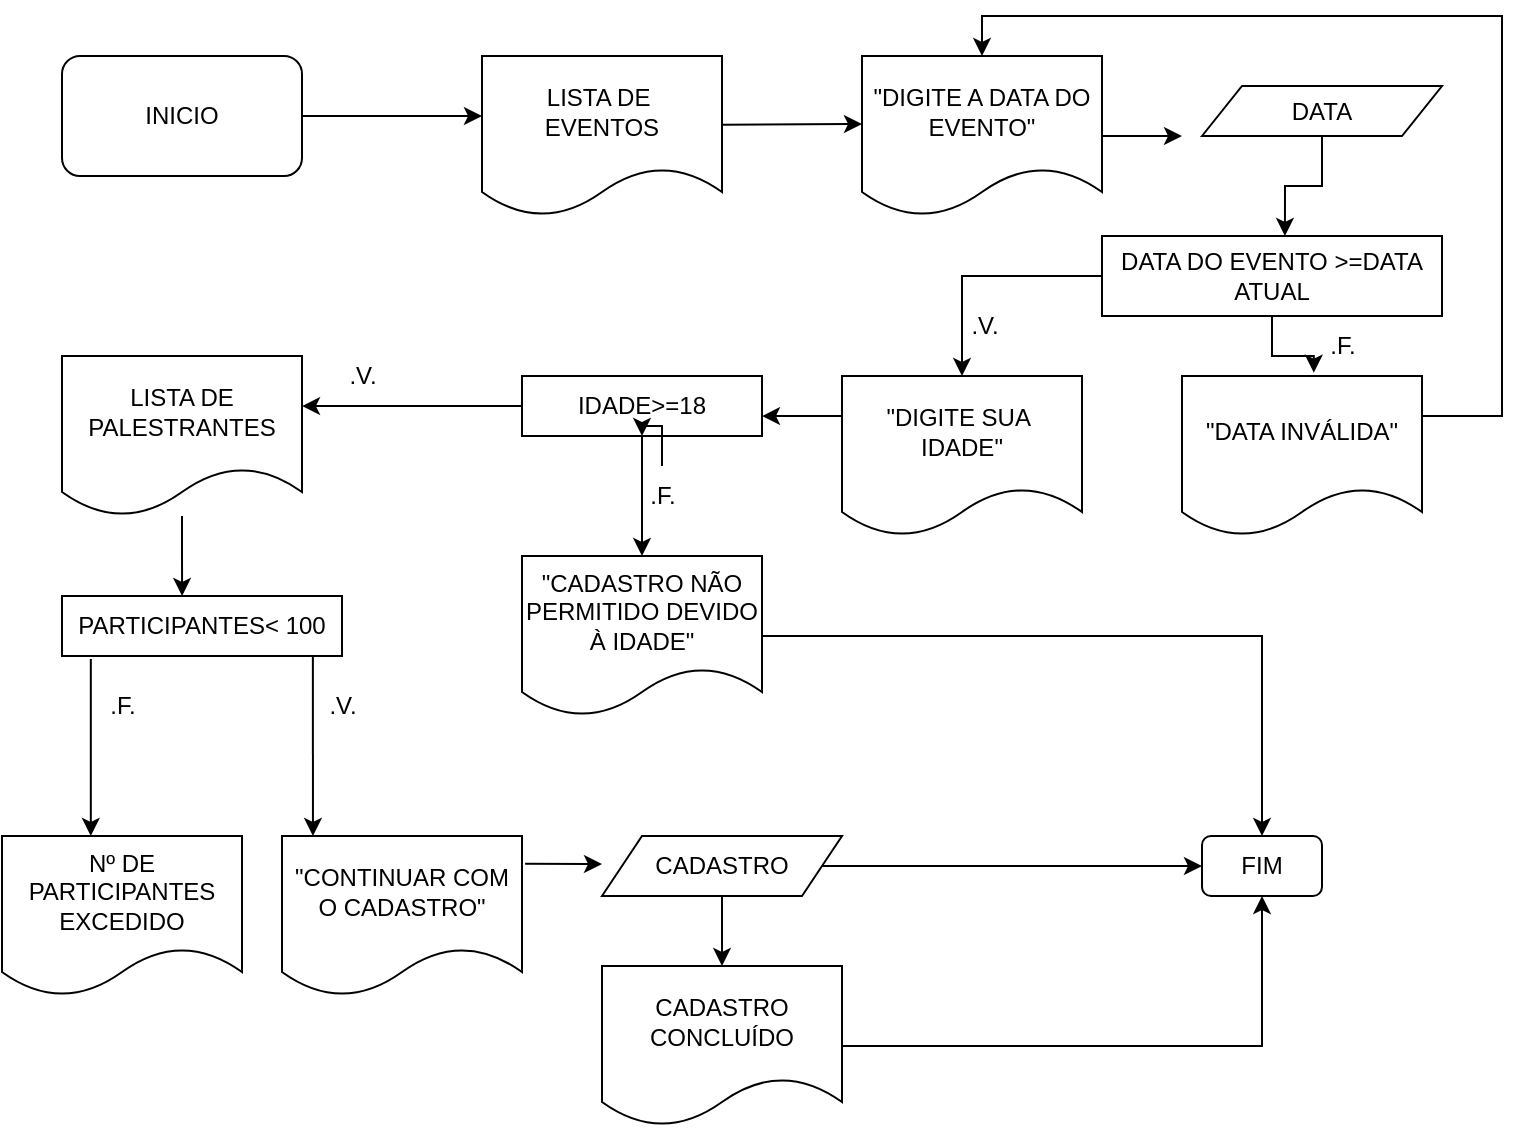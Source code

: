<mxfile version="20.2.3" type="device"><diagram id="vzkTd10HqHL1Lt94eisP" name="Página-1"><mxGraphModel dx="868" dy="482" grid="1" gridSize="10" guides="1" tooltips="1" connect="1" arrows="1" fold="1" page="1" pageScale="1" pageWidth="827" pageHeight="1169" math="0" shadow="0"><root><mxCell id="0"/><mxCell id="1" parent="0"/><mxCell id="89EtqMh-9Gm-HsxGxYqB-2" style="edgeStyle=orthogonalEdgeStyle;rounded=0;orthogonalLoop=1;jettySize=auto;html=1;" parent="1" source="89EtqMh-9Gm-HsxGxYqB-1" edge="1"><mxGeometry relative="1" as="geometry"><mxPoint x="250" y="80" as="targetPoint"/></mxGeometry></mxCell><mxCell id="89EtqMh-9Gm-HsxGxYqB-1" value="INICIO" style="rounded=1;whiteSpace=wrap;html=1;" parent="1" vertex="1"><mxGeometry x="40" y="50" width="120" height="60" as="geometry"/></mxCell><mxCell id="89EtqMh-9Gm-HsxGxYqB-3" value="LISTA DE&amp;nbsp;&lt;br&gt;EVENTOS" style="shape=document;whiteSpace=wrap;html=1;boundedLbl=1;" parent="1" vertex="1"><mxGeometry x="250" y="50" width="120" height="80" as="geometry"/></mxCell><mxCell id="89EtqMh-9Gm-HsxGxYqB-6" value="" style="endArrow=classic;html=1;rounded=0;exitX=1.004;exitY=0.429;exitDx=0;exitDy=0;exitPerimeter=0;" parent="1" source="89EtqMh-9Gm-HsxGxYqB-3" edge="1"><mxGeometry width="50" height="50" relative="1" as="geometry"><mxPoint x="360" y="280" as="sourcePoint"/><mxPoint x="440" y="84" as="targetPoint"/></mxGeometry></mxCell><mxCell id="89EtqMh-9Gm-HsxGxYqB-12" style="edgeStyle=orthogonalEdgeStyle;rounded=0;orthogonalLoop=1;jettySize=auto;html=1;" parent="1" source="89EtqMh-9Gm-HsxGxYqB-7" edge="1"><mxGeometry relative="1" as="geometry"><mxPoint x="600" y="90" as="targetPoint"/></mxGeometry></mxCell><mxCell id="89EtqMh-9Gm-HsxGxYqB-7" value="&quot;DIGITE A DATA DO EVENTO&quot;" style="shape=document;whiteSpace=wrap;html=1;boundedLbl=1;" parent="1" vertex="1"><mxGeometry x="440" y="50" width="120" height="80" as="geometry"/></mxCell><mxCell id="89EtqMh-9Gm-HsxGxYqB-11" style="edgeStyle=orthogonalEdgeStyle;rounded=0;orthogonalLoop=1;jettySize=auto;html=1;entryX=0.538;entryY=0;entryDx=0;entryDy=0;entryPerimeter=0;" parent="1" source="89EtqMh-9Gm-HsxGxYqB-8" target="89EtqMh-9Gm-HsxGxYqB-9" edge="1"><mxGeometry relative="1" as="geometry"/></mxCell><mxCell id="89EtqMh-9Gm-HsxGxYqB-8" value="DATA" style="shape=parallelogram;perimeter=parallelogramPerimeter;whiteSpace=wrap;html=1;fixedSize=1;" parent="1" vertex="1"><mxGeometry x="610" y="65" width="120" height="25" as="geometry"/></mxCell><mxCell id="89EtqMh-9Gm-HsxGxYqB-18" style="edgeStyle=orthogonalEdgeStyle;rounded=0;orthogonalLoop=1;jettySize=auto;html=1;entryX=0.5;entryY=0;entryDx=0;entryDy=0;" parent="1" source="89EtqMh-9Gm-HsxGxYqB-9" target="89EtqMh-9Gm-HsxGxYqB-16" edge="1"><mxGeometry relative="1" as="geometry"/></mxCell><mxCell id="89EtqMh-9Gm-HsxGxYqB-19" style="edgeStyle=orthogonalEdgeStyle;rounded=0;orthogonalLoop=1;jettySize=auto;html=1;entryX=0.549;entryY=-0.021;entryDx=0;entryDy=0;entryPerimeter=0;" parent="1" source="89EtqMh-9Gm-HsxGxYqB-9" target="89EtqMh-9Gm-HsxGxYqB-15" edge="1"><mxGeometry relative="1" as="geometry"/></mxCell><mxCell id="89EtqMh-9Gm-HsxGxYqB-9" value="DATA DO EVENTO &amp;gt;=DATA ATUAL" style="rounded=0;whiteSpace=wrap;html=1;" parent="1" vertex="1"><mxGeometry x="560" y="140" width="170" height="40" as="geometry"/></mxCell><mxCell id="89EtqMh-9Gm-HsxGxYqB-15" value="&quot;DATA INVÁLIDA&quot;" style="shape=document;whiteSpace=wrap;html=1;boundedLbl=1;" parent="1" vertex="1"><mxGeometry x="600" y="210" width="120" height="80" as="geometry"/></mxCell><mxCell id="89EtqMh-9Gm-HsxGxYqB-16" value="&quot;DIGITE SUA&amp;nbsp;&lt;br&gt;IDADE&quot;" style="shape=document;whiteSpace=wrap;html=1;boundedLbl=1;" parent="1" vertex="1"><mxGeometry x="430" y="210" width="120" height="80" as="geometry"/></mxCell><mxCell id="89EtqMh-9Gm-HsxGxYqB-17" value="" style="endArrow=classic;html=1;rounded=0;exitX=1;exitY=0.25;exitDx=0;exitDy=0;entryX=0.5;entryY=0;entryDx=0;entryDy=0;" parent="1" source="89EtqMh-9Gm-HsxGxYqB-15" target="89EtqMh-9Gm-HsxGxYqB-7" edge="1"><mxGeometry width="50" height="50" relative="1" as="geometry"><mxPoint x="740" y="280" as="sourcePoint"/><mxPoint x="500" y="30" as="targetPoint"/><Array as="points"><mxPoint x="760" y="230"/><mxPoint x="760" y="30"/><mxPoint x="500" y="30"/></Array></mxGeometry></mxCell><mxCell id="89EtqMh-9Gm-HsxGxYqB-20" value=".F." style="text;html=1;align=center;verticalAlign=middle;resizable=0;points=[];autosize=1;strokeColor=none;fillColor=none;" parent="1" vertex="1"><mxGeometry x="660" y="180" width="40" height="30" as="geometry"/></mxCell><mxCell id="89EtqMh-9Gm-HsxGxYqB-22" value=".V." style="text;html=1;align=center;verticalAlign=middle;resizable=0;points=[];autosize=1;strokeColor=none;fillColor=none;" parent="1" vertex="1"><mxGeometry x="481" y="170" width="40" height="30" as="geometry"/></mxCell><mxCell id="89EtqMh-9Gm-HsxGxYqB-27" style="edgeStyle=orthogonalEdgeStyle;rounded=0;orthogonalLoop=1;jettySize=auto;html=1;entryX=1;entryY=0.313;entryDx=0;entryDy=0;entryPerimeter=0;" parent="1" source="89EtqMh-9Gm-HsxGxYqB-23" target="89EtqMh-9Gm-HsxGxYqB-24" edge="1"><mxGeometry relative="1" as="geometry"/></mxCell><mxCell id="89EtqMh-9Gm-HsxGxYqB-28" style="edgeStyle=orthogonalEdgeStyle;rounded=0;orthogonalLoop=1;jettySize=auto;html=1;entryX=0.5;entryY=0;entryDx=0;entryDy=0;" parent="1" source="89EtqMh-9Gm-HsxGxYqB-23" target="89EtqMh-9Gm-HsxGxYqB-25" edge="1"><mxGeometry relative="1" as="geometry"/></mxCell><mxCell id="89EtqMh-9Gm-HsxGxYqB-23" value="IDADE&amp;gt;=18" style="rounded=0;whiteSpace=wrap;html=1;" parent="1" vertex="1"><mxGeometry x="270" y="210" width="120" height="30" as="geometry"/></mxCell><mxCell id="89EtqMh-9Gm-HsxGxYqB-32" style="edgeStyle=orthogonalEdgeStyle;rounded=0;orthogonalLoop=1;jettySize=auto;html=1;entryX=0.429;entryY=0;entryDx=0;entryDy=0;entryPerimeter=0;" parent="1" source="89EtqMh-9Gm-HsxGxYqB-24" target="89EtqMh-9Gm-HsxGxYqB-31" edge="1"><mxGeometry relative="1" as="geometry"/></mxCell><mxCell id="89EtqMh-9Gm-HsxGxYqB-24" value="LISTA DE PALESTRANTES" style="shape=document;whiteSpace=wrap;html=1;boundedLbl=1;" parent="1" vertex="1"><mxGeometry x="40" y="200" width="120" height="80" as="geometry"/></mxCell><mxCell id="89EtqMh-9Gm-HsxGxYqB-25" value="&quot;CADASTRO NÃO PERMITIDO DEVIDO À IDADE&quot;" style="shape=document;whiteSpace=wrap;html=1;boundedLbl=1;" parent="1" vertex="1"><mxGeometry x="270" y="300" width="120" height="80" as="geometry"/></mxCell><mxCell id="89EtqMh-9Gm-HsxGxYqB-26" value="" style="endArrow=classic;html=1;rounded=0;exitX=0;exitY=0.25;exitDx=0;exitDy=0;entryX=1;entryY=0.667;entryDx=0;entryDy=0;entryPerimeter=0;" parent="1" source="89EtqMh-9Gm-HsxGxYqB-16" target="89EtqMh-9Gm-HsxGxYqB-23" edge="1"><mxGeometry width="50" height="50" relative="1" as="geometry"><mxPoint x="410" y="270" as="sourcePoint"/><mxPoint x="460" y="220" as="targetPoint"/></mxGeometry></mxCell><mxCell id="t5fJMMZBCVcW2iti87oQ-1" value="" style="edgeStyle=orthogonalEdgeStyle;rounded=0;orthogonalLoop=1;jettySize=auto;html=1;" edge="1" parent="1" source="89EtqMh-9Gm-HsxGxYqB-29" target="89EtqMh-9Gm-HsxGxYqB-23"><mxGeometry relative="1" as="geometry"/></mxCell><mxCell id="89EtqMh-9Gm-HsxGxYqB-29" value=".F." style="text;html=1;align=center;verticalAlign=middle;resizable=0;points=[];autosize=1;strokeColor=none;fillColor=none;" parent="1" vertex="1"><mxGeometry x="320" y="255" width="40" height="30" as="geometry"/></mxCell><mxCell id="89EtqMh-9Gm-HsxGxYqB-30" value=".V." style="text;html=1;align=center;verticalAlign=middle;resizable=0;points=[];autosize=1;strokeColor=none;fillColor=none;" parent="1" vertex="1"><mxGeometry x="170" y="195" width="40" height="30" as="geometry"/></mxCell><mxCell id="89EtqMh-9Gm-HsxGxYqB-31" value="PARTICIPANTES&amp;lt; 100" style="rounded=0;whiteSpace=wrap;html=1;" parent="1" vertex="1"><mxGeometry x="40" y="320" width="140" height="30" as="geometry"/></mxCell><mxCell id="89EtqMh-9Gm-HsxGxYqB-33" value="&quot;CONTINUAR COM O CADASTRO&quot;" style="shape=document;whiteSpace=wrap;html=1;boundedLbl=1;" parent="1" vertex="1"><mxGeometry x="150" y="440" width="120" height="80" as="geometry"/></mxCell><mxCell id="89EtqMh-9Gm-HsxGxYqB-34" value="Nº DE PARTICIPANTES EXCEDIDO" style="shape=document;whiteSpace=wrap;html=1;boundedLbl=1;" parent="1" vertex="1"><mxGeometry x="10" y="440" width="120" height="80" as="geometry"/></mxCell><mxCell id="89EtqMh-9Gm-HsxGxYqB-36" value="" style="endArrow=classic;html=1;rounded=0;exitX=0.103;exitY=1.051;exitDx=0;exitDy=0;exitPerimeter=0;entryX=0.37;entryY=0;entryDx=0;entryDy=0;entryPerimeter=0;" parent="1" source="89EtqMh-9Gm-HsxGxYqB-31" target="89EtqMh-9Gm-HsxGxYqB-34" edge="1"><mxGeometry width="50" height="50" relative="1" as="geometry"><mxPoint x="200" y="480" as="sourcePoint"/><mxPoint x="250" y="430" as="targetPoint"/></mxGeometry></mxCell><mxCell id="89EtqMh-9Gm-HsxGxYqB-37" value="" style="endArrow=classic;html=1;rounded=0;exitX=0.896;exitY=0.987;exitDx=0;exitDy=0;exitPerimeter=0;entryX=0.129;entryY=0;entryDx=0;entryDy=0;entryPerimeter=0;" parent="1" source="89EtqMh-9Gm-HsxGxYqB-31" target="89EtqMh-9Gm-HsxGxYqB-33" edge="1"><mxGeometry width="50" height="50" relative="1" as="geometry"><mxPoint x="160" y="440" as="sourcePoint"/><mxPoint x="210" y="390" as="targetPoint"/></mxGeometry></mxCell><mxCell id="89EtqMh-9Gm-HsxGxYqB-38" value=".V." style="text;html=1;align=center;verticalAlign=middle;resizable=0;points=[];autosize=1;strokeColor=none;fillColor=none;" parent="1" vertex="1"><mxGeometry x="160" y="360" width="40" height="30" as="geometry"/></mxCell><mxCell id="89EtqMh-9Gm-HsxGxYqB-39" value=".F." style="text;html=1;align=center;verticalAlign=middle;resizable=0;points=[];autosize=1;strokeColor=none;fillColor=none;" parent="1" vertex="1"><mxGeometry x="50" y="360" width="40" height="30" as="geometry"/></mxCell><mxCell id="89EtqMh-9Gm-HsxGxYqB-43" style="edgeStyle=orthogonalEdgeStyle;rounded=0;orthogonalLoop=1;jettySize=auto;html=1;entryX=0.5;entryY=0;entryDx=0;entryDy=0;" parent="1" source="89EtqMh-9Gm-HsxGxYqB-40" target="89EtqMh-9Gm-HsxGxYqB-41" edge="1"><mxGeometry relative="1" as="geometry"/></mxCell><mxCell id="89EtqMh-9Gm-HsxGxYqB-46" style="edgeStyle=orthogonalEdgeStyle;rounded=0;orthogonalLoop=1;jettySize=auto;html=1;entryX=0;entryY=0.5;entryDx=0;entryDy=0;" parent="1" source="89EtqMh-9Gm-HsxGxYqB-40" target="89EtqMh-9Gm-HsxGxYqB-44" edge="1"><mxGeometry relative="1" as="geometry"/></mxCell><mxCell id="89EtqMh-9Gm-HsxGxYqB-40" value="CADASTRO" style="shape=parallelogram;perimeter=parallelogramPerimeter;whiteSpace=wrap;html=1;fixedSize=1;" parent="1" vertex="1"><mxGeometry x="310" y="440" width="120" height="30" as="geometry"/></mxCell><mxCell id="89EtqMh-9Gm-HsxGxYqB-41" value="CADASTRO CONCLUÍDO" style="shape=document;whiteSpace=wrap;html=1;boundedLbl=1;" parent="1" vertex="1"><mxGeometry x="310" y="505" width="120" height="80" as="geometry"/></mxCell><mxCell id="89EtqMh-9Gm-HsxGxYqB-42" value="" style="endArrow=classic;html=1;rounded=0;exitX=1.013;exitY=0.174;exitDx=0;exitDy=0;exitPerimeter=0;" parent="1" source="89EtqMh-9Gm-HsxGxYqB-33" edge="1"><mxGeometry width="50" height="50" relative="1" as="geometry"><mxPoint x="270" y="500" as="sourcePoint"/><mxPoint x="310" y="454" as="targetPoint"/></mxGeometry></mxCell><mxCell id="89EtqMh-9Gm-HsxGxYqB-44" value="FIM" style="rounded=1;whiteSpace=wrap;html=1;" parent="1" vertex="1"><mxGeometry x="610" y="440" width="60" height="30" as="geometry"/></mxCell><mxCell id="89EtqMh-9Gm-HsxGxYqB-45" value="" style="endArrow=classic;html=1;rounded=0;exitX=1;exitY=0.5;exitDx=0;exitDy=0;entryX=0.5;entryY=0;entryDx=0;entryDy=0;" parent="1" source="89EtqMh-9Gm-HsxGxYqB-25" target="89EtqMh-9Gm-HsxGxYqB-44" edge="1"><mxGeometry width="50" height="50" relative="1" as="geometry"><mxPoint x="420" y="390" as="sourcePoint"/><mxPoint x="470" y="340" as="targetPoint"/><Array as="points"><mxPoint x="640" y="340"/></Array></mxGeometry></mxCell><mxCell id="89EtqMh-9Gm-HsxGxYqB-47" value="" style="endArrow=classic;html=1;rounded=0;exitX=1;exitY=0.5;exitDx=0;exitDy=0;entryX=0.5;entryY=1;entryDx=0;entryDy=0;" parent="1" source="89EtqMh-9Gm-HsxGxYqB-41" target="89EtqMh-9Gm-HsxGxYqB-44" edge="1"><mxGeometry width="50" height="50" relative="1" as="geometry"><mxPoint x="430" y="580" as="sourcePoint"/><mxPoint x="480" y="530" as="targetPoint"/><Array as="points"><mxPoint x="640" y="545"/></Array></mxGeometry></mxCell></root></mxGraphModel></diagram></mxfile>